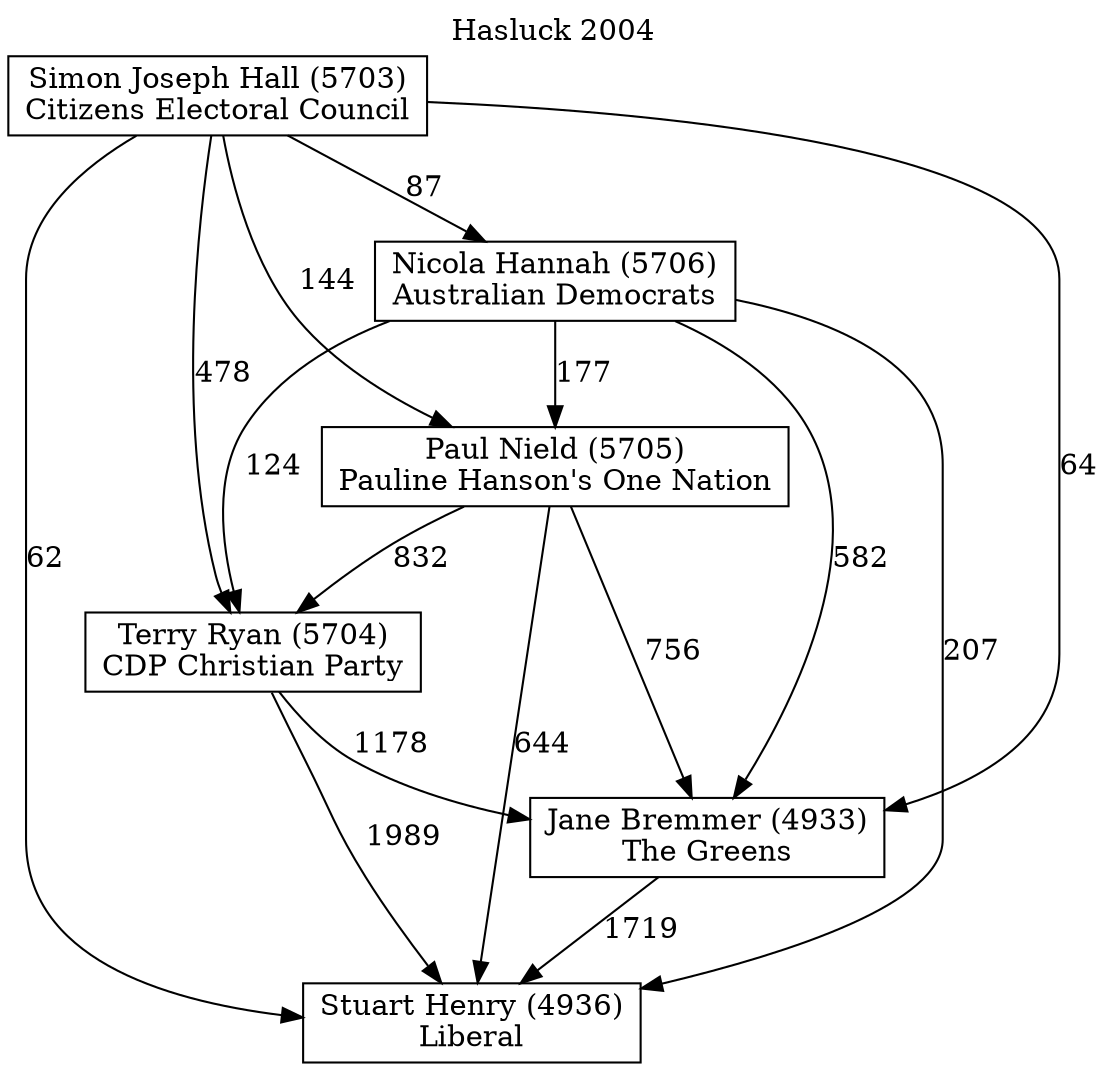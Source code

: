 // House preference flow
digraph "Stuart Henry (4936)_Hasluck_2004" {
	graph [label="Hasluck 2004" labelloc=t mclimit=10]
	node [shape=box]
	"Stuart Henry (4936)" [label="Stuart Henry (4936)
Liberal"]
	"Jane Bremmer (4933)" [label="Jane Bremmer (4933)
The Greens"]
	"Terry Ryan (5704)" [label="Terry Ryan (5704)
CDP Christian Party"]
	"Paul Nield (5705)" [label="Paul Nield (5705)
Pauline Hanson's One Nation"]
	"Nicola Hannah (5706)" [label="Nicola Hannah (5706)
Australian Democrats"]
	"Simon Joseph Hall (5703)" [label="Simon Joseph Hall (5703)
Citizens Electoral Council"]
	"Jane Bremmer (4933)" -> "Stuart Henry (4936)" [label=1719]
	"Terry Ryan (5704)" -> "Jane Bremmer (4933)" [label=1178]
	"Paul Nield (5705)" -> "Terry Ryan (5704)" [label=832]
	"Nicola Hannah (5706)" -> "Paul Nield (5705)" [label=177]
	"Simon Joseph Hall (5703)" -> "Nicola Hannah (5706)" [label=87]
	"Terry Ryan (5704)" -> "Stuart Henry (4936)" [label=1989]
	"Paul Nield (5705)" -> "Stuart Henry (4936)" [label=644]
	"Nicola Hannah (5706)" -> "Stuart Henry (4936)" [label=207]
	"Simon Joseph Hall (5703)" -> "Stuart Henry (4936)" [label=62]
	"Simon Joseph Hall (5703)" -> "Paul Nield (5705)" [label=144]
	"Nicola Hannah (5706)" -> "Terry Ryan (5704)" [label=124]
	"Simon Joseph Hall (5703)" -> "Terry Ryan (5704)" [label=478]
	"Paul Nield (5705)" -> "Jane Bremmer (4933)" [label=756]
	"Nicola Hannah (5706)" -> "Jane Bremmer (4933)" [label=582]
	"Simon Joseph Hall (5703)" -> "Jane Bremmer (4933)" [label=64]
}
